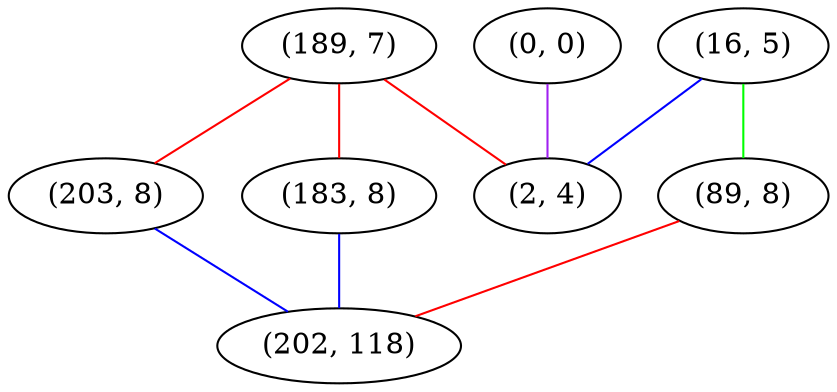 graph "" {
"(189, 7)";
"(16, 5)";
"(203, 8)";
"(183, 8)";
"(0, 0)";
"(89, 8)";
"(202, 118)";
"(2, 4)";
"(189, 7)" -- "(203, 8)"  [color=red, key=0, weight=1];
"(189, 7)" -- "(183, 8)"  [color=red, key=0, weight=1];
"(189, 7)" -- "(2, 4)"  [color=red, key=0, weight=1];
"(16, 5)" -- "(89, 8)"  [color=green, key=0, weight=2];
"(16, 5)" -- "(2, 4)"  [color=blue, key=0, weight=3];
"(203, 8)" -- "(202, 118)"  [color=blue, key=0, weight=3];
"(183, 8)" -- "(202, 118)"  [color=blue, key=0, weight=3];
"(0, 0)" -- "(2, 4)"  [color=purple, key=0, weight=4];
"(89, 8)" -- "(202, 118)"  [color=red, key=0, weight=1];
}
